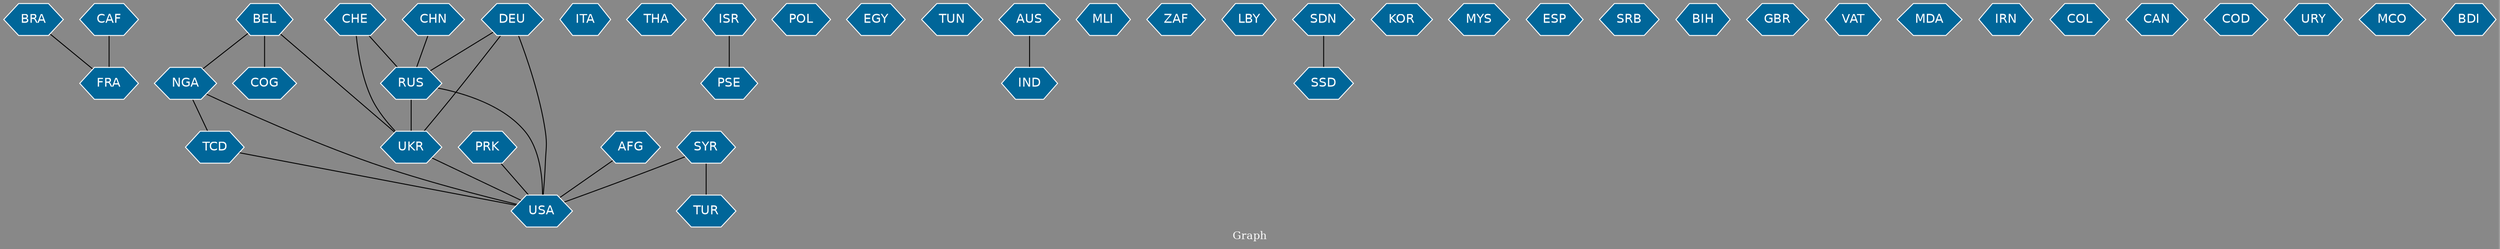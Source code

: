 // Countries together in item graph
graph {
	graph [bgcolor="#888888" fontcolor=white fontsize=12 label="Graph" outputorder=edgesfirst overlap=prism]
	node [color=white fillcolor="#006699" fontcolor=white fontname=Helvetica shape=hexagon style=filled]
	edge [arrowhead=open color=black fontcolor=white fontname=Courier fontsize=12]
		FRA [label=FRA]
		TCD [label=TCD]
		NGA [label=NGA]
		USA [label=USA]
		ITA [label=ITA]
		THA [label=THA]
		BEL [label=BEL]
		AFG [label=AFG]
		ISR [label=ISR]
		UKR [label=UKR]
		POL [label=POL]
		BRA [label=BRA]
		RUS [label=RUS]
		DEU [label=DEU]
		EGY [label=EGY]
		TUN [label=TUN]
		IND [label=IND]
		TUR [label=TUR]
		MLI [label=MLI]
		ZAF [label=ZAF]
		LBY [label=LBY]
		SSD [label=SSD]
		SDN [label=SDN]
		KOR [label=KOR]
		CAF [label=CAF]
		MYS [label=MYS]
		COG [label=COG]
		CHN [label=CHN]
		ESP [label=ESP]
		CHE [label=CHE]
		SRB [label=SRB]
		BIH [label=BIH]
		GBR [label=GBR]
		PSE [label=PSE]
		VAT [label=VAT]
		AUS [label=AUS]
		PRK [label=PRK]
		SYR [label=SYR]
		MDA [label=MDA]
		IRN [label=IRN]
		COL [label=COL]
		CAN [label=CAN]
		COD [label=COD]
		URY [label=URY]
		MCO [label=MCO]
		BDI [label=BDI]
			SYR -- USA [weight=1]
			DEU -- UKR [weight=3]
			ISR -- PSE [weight=1]
			NGA -- USA [weight=2]
			DEU -- RUS [weight=2]
			BRA -- FRA [weight=1]
			CHE -- RUS [weight=2]
			CAF -- FRA [weight=2]
			AUS -- IND [weight=1]
			SYR -- TUR [weight=2]
			BEL -- NGA [weight=1]
			BEL -- COG [weight=2]
			TCD -- USA [weight=1]
			AFG -- USA [weight=5]
			CHN -- RUS [weight=1]
			RUS -- USA [weight=5]
			CHE -- UKR [weight=2]
			UKR -- USA [weight=6]
			RUS -- UKR [weight=27]
			SDN -- SSD [weight=1]
			DEU -- USA [weight=3]
			PRK -- USA [weight=1]
			NGA -- TCD [weight=1]
			BEL -- UKR [weight=1]
}